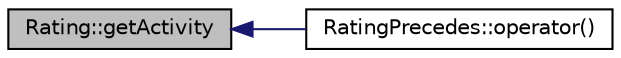 digraph G
{
  edge [fontname="Helvetica",fontsize="10",labelfontname="Helvetica",labelfontsize="10"];
  node [fontname="Helvetica",fontsize="10",shape=record];
  rankdir=LR;
  Node1 [label="Rating::getActivity",height=0.2,width=0.4,color="black", fillcolor="grey75", style="filled" fontcolor="black"];
  Node1 -> Node2 [dir=back,color="midnightblue",fontsize="10",style="solid",fontname="Helvetica"];
  Node2 [label="RatingPrecedes::operator()",height=0.2,width=0.4,color="black", fillcolor="white", style="filled",URL="$class_rating_precedes.html#ac73cacefae43ce2960c17c99297a84a5"];
}
